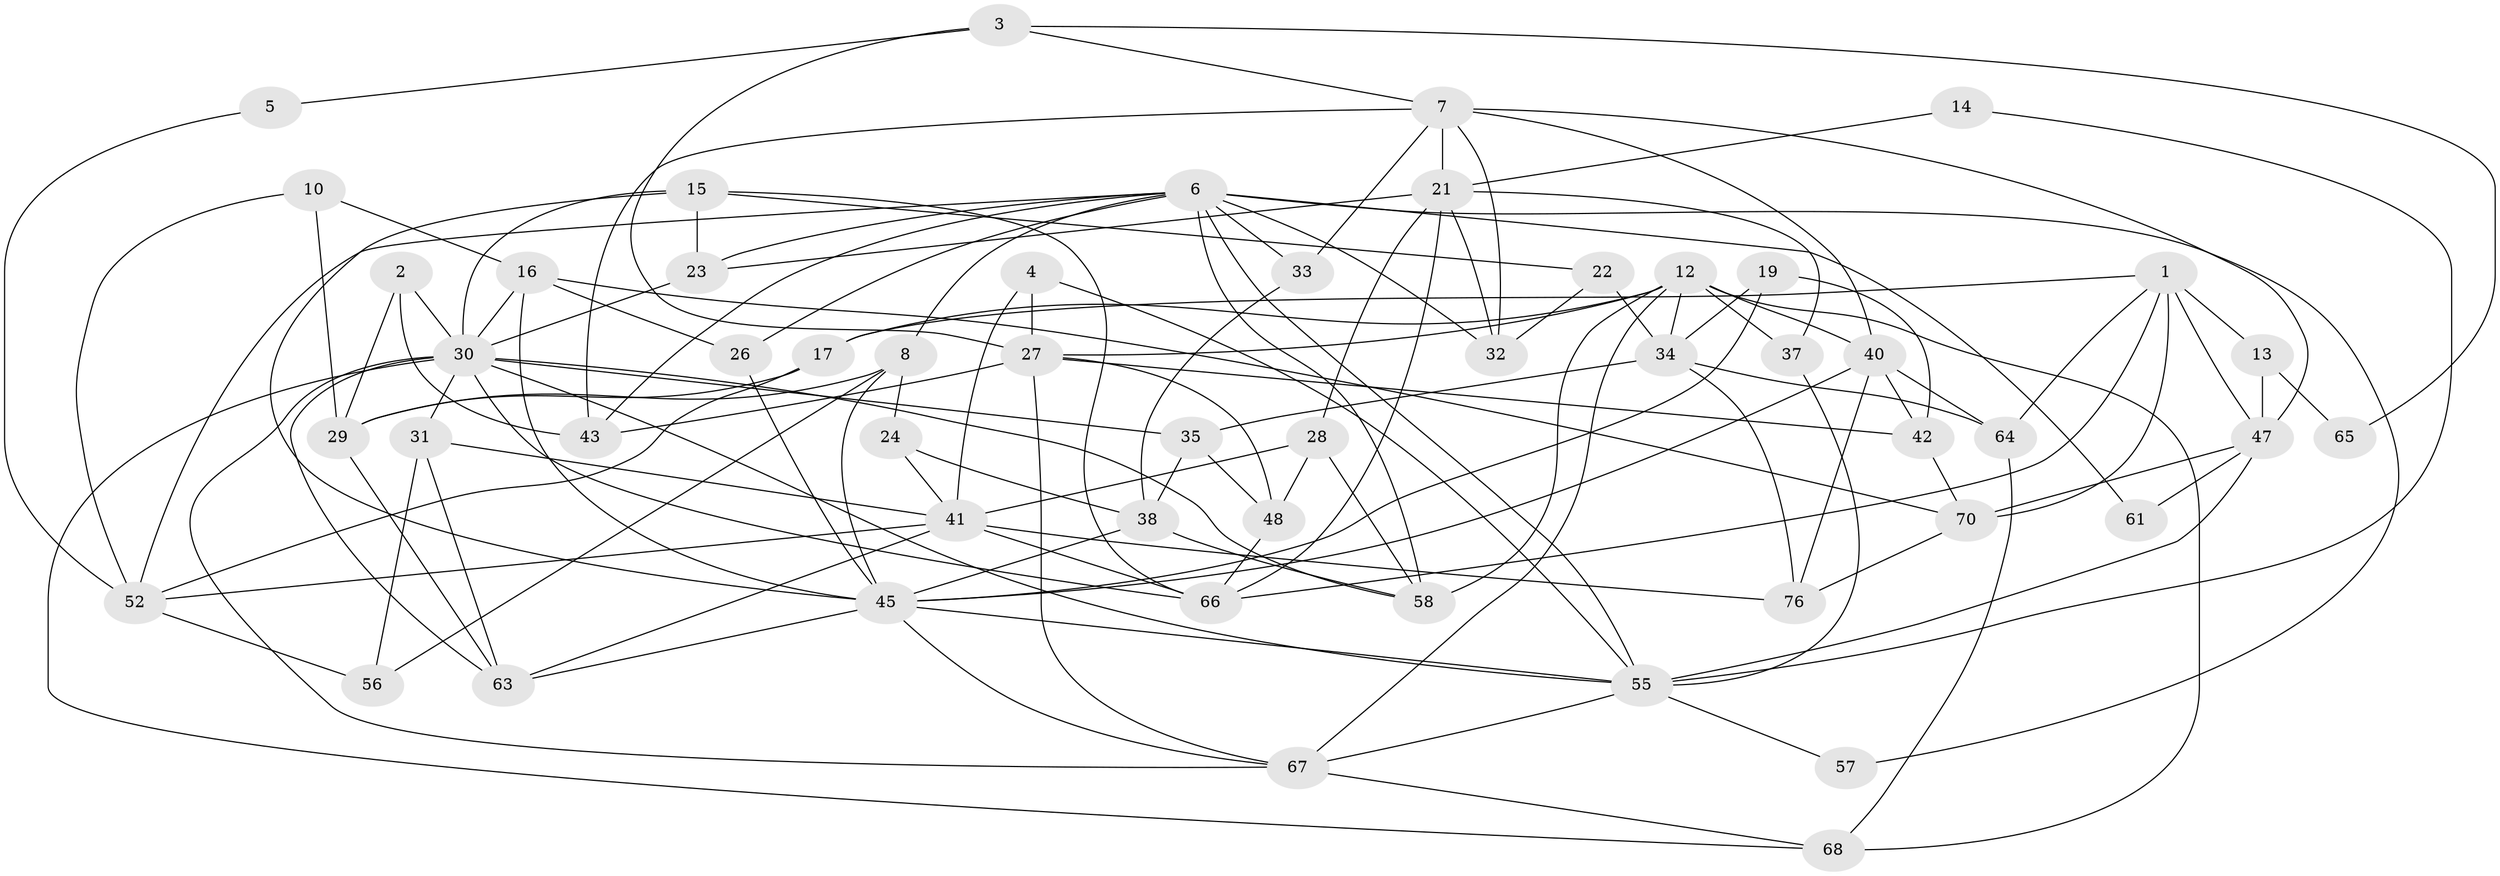 // original degree distribution, {4: 0.32926829268292684, 3: 0.2926829268292683, 2: 0.0975609756097561, 6: 0.06097560975609756, 7: 0.024390243902439025, 5: 0.17073170731707318, 9: 0.024390243902439025}
// Generated by graph-tools (version 1.1) at 2025/41/03/06/25 10:41:57]
// undirected, 53 vertices, 128 edges
graph export_dot {
graph [start="1"]
  node [color=gray90,style=filled];
  1 [super="+11"];
  2;
  3;
  4;
  5;
  6 [super="+9"];
  7 [super="+81"];
  8 [super="+25"];
  10;
  12 [super="+18"];
  13 [super="+72"];
  14;
  15;
  16 [super="+46"];
  17 [super="+20"];
  19 [super="+36"];
  21 [super="+51"];
  22;
  23 [super="+39"];
  24;
  26;
  27 [super="+44"];
  28;
  29 [super="+79"];
  30 [super="+62"];
  31;
  32;
  33;
  34 [super="+74"];
  35 [super="+49"];
  37;
  38 [super="+60"];
  40 [super="+78"];
  41 [super="+54"];
  42;
  43 [super="+53"];
  45 [super="+50"];
  47 [super="+59"];
  48;
  52 [super="+71"];
  55 [super="+73"];
  56;
  57;
  58 [super="+69"];
  61;
  63 [super="+82"];
  64;
  65;
  66 [super="+77"];
  67 [super="+80"];
  68;
  70 [super="+75"];
  76;
  1 -- 66;
  1 -- 47 [weight=2];
  1 -- 64;
  1 -- 70;
  1 -- 13;
  1 -- 17;
  2 -- 30;
  2 -- 29;
  2 -- 43;
  3 -- 27;
  3 -- 5;
  3 -- 65;
  3 -- 7;
  4 -- 41;
  4 -- 27;
  4 -- 55;
  5 -- 52;
  6 -- 26;
  6 -- 8;
  6 -- 32;
  6 -- 57;
  6 -- 61;
  6 -- 33;
  6 -- 52;
  6 -- 55;
  6 -- 58;
  6 -- 43;
  6 -- 23;
  7 -- 40;
  7 -- 32;
  7 -- 43;
  7 -- 21 [weight=2];
  7 -- 47;
  7 -- 33;
  8 -- 45;
  8 -- 24;
  8 -- 56;
  8 -- 29;
  10 -- 52;
  10 -- 16;
  10 -- 29;
  12 -- 58;
  12 -- 68;
  12 -- 17;
  12 -- 34;
  12 -- 37;
  12 -- 40 [weight=2];
  12 -- 67;
  12 -- 27;
  13 -- 65;
  13 -- 47;
  14 -- 55;
  14 -- 21;
  15 -- 22;
  15 -- 23;
  15 -- 30;
  15 -- 45;
  15 -- 66;
  16 -- 45;
  16 -- 26;
  16 -- 70 [weight=2];
  16 -- 30;
  17 -- 52;
  17 -- 29;
  19 -- 42;
  19 -- 34;
  19 -- 45;
  21 -- 23;
  21 -- 66;
  21 -- 32;
  21 -- 37;
  21 -- 28;
  22 -- 32;
  22 -- 34;
  23 -- 30;
  24 -- 38;
  24 -- 41;
  26 -- 45;
  27 -- 67;
  27 -- 48;
  27 -- 43;
  27 -- 42;
  28 -- 41;
  28 -- 48;
  28 -- 58;
  29 -- 63;
  30 -- 63;
  30 -- 31;
  30 -- 35;
  30 -- 58;
  30 -- 67;
  30 -- 66;
  30 -- 68;
  30 -- 55;
  31 -- 56;
  31 -- 63;
  31 -- 41;
  33 -- 38;
  34 -- 64;
  34 -- 76;
  34 -- 35;
  35 -- 48;
  35 -- 38;
  37 -- 55;
  38 -- 58;
  38 -- 45;
  40 -- 64;
  40 -- 45;
  40 -- 76;
  40 -- 42;
  41 -- 76;
  41 -- 52;
  41 -- 63;
  41 -- 66;
  42 -- 70;
  45 -- 63;
  45 -- 55;
  45 -- 67;
  47 -- 70;
  47 -- 55;
  47 -- 61;
  48 -- 66;
  52 -- 56;
  55 -- 57;
  55 -- 67;
  64 -- 68;
  67 -- 68;
  70 -- 76;
}
